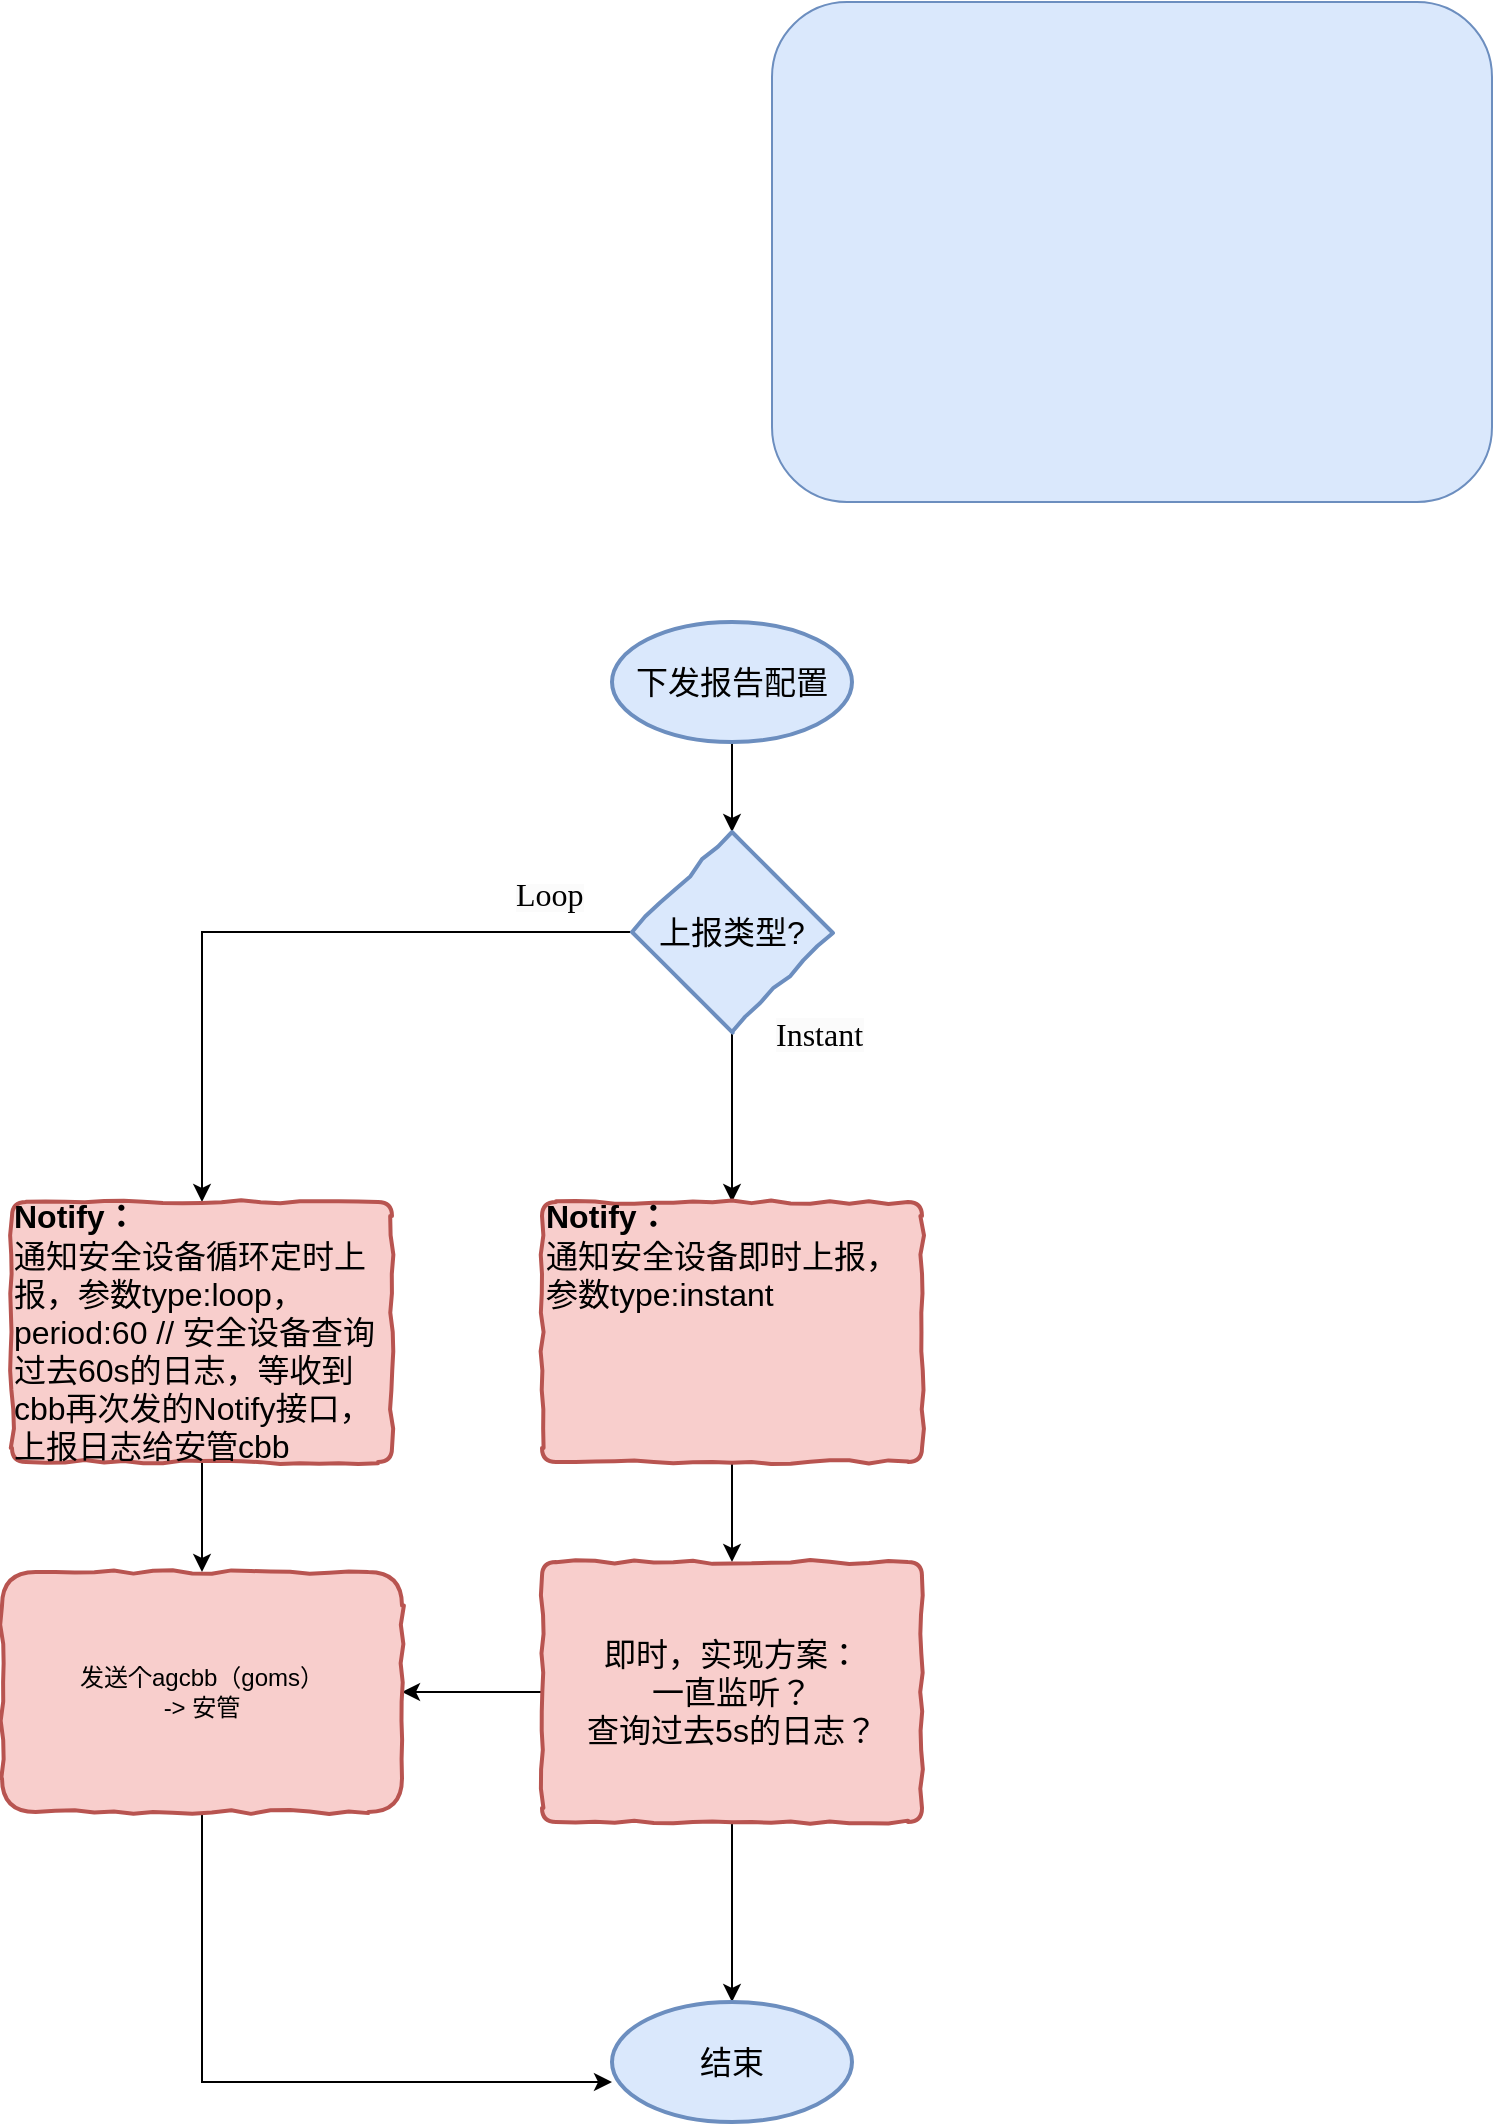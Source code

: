 <mxfile version="21.0.6" type="github">
  <diagram name="第 1 页" id="xnPECPFeQbH-HKYmZ7HG">
    <mxGraphModel dx="2154" dy="804" grid="1" gridSize="10" guides="1" tooltips="1" connect="1" arrows="1" fold="1" page="1" pageScale="1" pageWidth="827" pageHeight="1169" math="0" shadow="0">
      <root>
        <mxCell id="0" />
        <mxCell id="1" parent="0" />
        <mxCell id="lo_FjwMSJ8QqFOTfhPGc-1" value="" style="rounded=1;whiteSpace=wrap;html=1;fillColor=#dae8fc;strokeColor=#6c8ebf;" parent="1" vertex="1">
          <mxGeometry x="330" y="120" width="360" height="250" as="geometry" />
        </mxCell>
        <mxCell id="lo_FjwMSJ8QqFOTfhPGc-5" value="" style="edgeStyle=orthogonalEdgeStyle;rounded=0;orthogonalLoop=1;jettySize=auto;html=1;" parent="1" source="lo_FjwMSJ8QqFOTfhPGc-2" target="lo_FjwMSJ8QqFOTfhPGc-3" edge="1">
          <mxGeometry relative="1" as="geometry" />
        </mxCell>
        <mxCell id="lo_FjwMSJ8QqFOTfhPGc-2" value="&lt;font face=&quot;Comic Sans MS&quot; style=&quot;font-size: 16px;&quot;&gt;下发报告配置&lt;/font&gt;" style="strokeWidth=2;html=1;shape=mxgraph.flowchart.start_1;whiteSpace=wrap;fillColor=#dae8fc;strokeColor=#6c8ebf;comic=1;" parent="1" vertex="1">
          <mxGeometry x="250" y="430" width="120" height="60" as="geometry" />
        </mxCell>
        <mxCell id="lo_FjwMSJ8QqFOTfhPGc-7" style="edgeStyle=orthogonalEdgeStyle;rounded=0;orthogonalLoop=1;jettySize=auto;html=1;entryX=0.5;entryY=0;entryDx=0;entryDy=0;" parent="1" source="lo_FjwMSJ8QqFOTfhPGc-3" target="lo_FjwMSJ8QqFOTfhPGc-12" edge="1">
          <mxGeometry relative="1" as="geometry">
            <mxPoint x="175" y="680" as="targetPoint" />
          </mxGeometry>
        </mxCell>
        <mxCell id="lo_FjwMSJ8QqFOTfhPGc-8" style="edgeStyle=orthogonalEdgeStyle;rounded=0;orthogonalLoop=1;jettySize=auto;html=1;entryX=0.5;entryY=0;entryDx=0;entryDy=0;" parent="1" source="lo_FjwMSJ8QqFOTfhPGc-3" target="lo_FjwMSJ8QqFOTfhPGc-6" edge="1">
          <mxGeometry relative="1" as="geometry" />
        </mxCell>
        <mxCell id="lo_FjwMSJ8QqFOTfhPGc-3" value="&lt;font style=&quot;font-size: 16px;&quot;&gt;上报类型?&lt;/font&gt;" style="strokeWidth=2;html=1;shape=mxgraph.flowchart.decision;whiteSpace=wrap;fillColor=#dae8fc;strokeColor=#6c8ebf;comic=1;" parent="1" vertex="1">
          <mxGeometry x="260" y="535" width="100" height="100" as="geometry" />
        </mxCell>
        <mxCell id="lo_FjwMSJ8QqFOTfhPGc-14" value="" style="edgeStyle=orthogonalEdgeStyle;rounded=0;orthogonalLoop=1;jettySize=auto;html=1;" parent="1" source="lo_FjwMSJ8QqFOTfhPGc-6" target="lo_FjwMSJ8QqFOTfhPGc-13" edge="1">
          <mxGeometry relative="1" as="geometry" />
        </mxCell>
        <mxCell id="lo_FjwMSJ8QqFOTfhPGc-6" value="&lt;div style=&quot;&quot;&gt;&lt;span style=&quot;font-size: 16px; background-color: initial;&quot;&gt;&lt;b&gt;Notify：&lt;/b&gt;&lt;/span&gt;&lt;/div&gt;&lt;span style=&quot;font-size: 16px;&quot;&gt;&lt;div style=&quot;&quot;&gt;&lt;span style=&quot;background-color: initial;&quot;&gt;通知安全设备即时上报，参数type:instant&lt;/span&gt;&lt;/div&gt;&lt;div style=&quot;&quot;&gt;&lt;span style=&quot;background-color: initial;&quot;&gt;&lt;br&gt;&lt;/span&gt;&lt;/div&gt;&lt;div style=&quot;&quot;&gt;&lt;span style=&quot;background-color: initial;&quot;&gt;&lt;br&gt;&lt;/span&gt;&lt;/div&gt;&lt;div style=&quot;&quot;&gt;&lt;span style=&quot;background-color: initial;&quot;&gt;&lt;br&gt;&lt;/span&gt;&lt;/div&gt;&lt;div style=&quot;&quot;&gt;&lt;span style=&quot;background-color: initial;&quot;&gt;&lt;br&gt;&lt;/span&gt;&lt;/div&gt;&lt;/span&gt;" style="rounded=1;whiteSpace=wrap;html=1;absoluteArcSize=1;arcSize=14;strokeWidth=2;fillColor=#f8cecc;strokeColor=#b85450;comic=1;align=left;" parent="1" vertex="1">
          <mxGeometry x="215" y="720" width="190" height="130" as="geometry" />
        </mxCell>
        <mxCell id="lo_FjwMSJ8QqFOTfhPGc-9" value="&lt;span style=&quot;color: rgb(0, 0, 0); font-style: normal; font-variant-ligatures: normal; font-variant-caps: normal; font-weight: 400; letter-spacing: normal; orphans: 2; text-align: center; text-indent: 0px; text-transform: none; widows: 2; word-spacing: 0px; -webkit-text-stroke-width: 0px; background-color: rgb(251, 251, 251); text-decoration-thickness: initial; text-decoration-style: initial; text-decoration-color: initial; float: none; display: inline !important;&quot;&gt;&lt;font style=&quot;font-size: 16px;&quot; face=&quot;Comic Sans MS&quot;&gt;Loop&lt;/font&gt;&lt;/span&gt;" style="text;whiteSpace=wrap;html=1;" parent="1" vertex="1">
          <mxGeometry x="200" y="550" width="60" height="40" as="geometry" />
        </mxCell>
        <mxCell id="lo_FjwMSJ8QqFOTfhPGc-10" value="&lt;span style=&quot;color: rgb(0, 0, 0); font-size: 16px; font-style: normal; font-variant-ligatures: normal; font-variant-caps: normal; font-weight: 400; letter-spacing: normal; orphans: 2; text-align: center; text-indent: 0px; text-transform: none; widows: 2; word-spacing: 0px; -webkit-text-stroke-width: 0px; background-color: rgb(251, 251, 251); text-decoration-thickness: initial; text-decoration-style: initial; text-decoration-color: initial; float: none; display: inline !important;&quot;&gt;&lt;font face=&quot;Comic Sans MS&quot;&gt;Instant&lt;/font&gt;&lt;/span&gt;" style="text;whiteSpace=wrap;html=1;" parent="1" vertex="1">
          <mxGeometry x="330" y="620" width="80" height="40" as="geometry" />
        </mxCell>
        <mxCell id="lo_FjwMSJ8QqFOTfhPGc-23" value="" style="edgeStyle=orthogonalEdgeStyle;rounded=0;orthogonalLoop=1;jettySize=auto;html=1;" parent="1" source="lo_FjwMSJ8QqFOTfhPGc-12" target="lo_FjwMSJ8QqFOTfhPGc-15" edge="1">
          <mxGeometry relative="1" as="geometry" />
        </mxCell>
        <mxCell id="lo_FjwMSJ8QqFOTfhPGc-12" value="&lt;div style=&quot;text-align: left;&quot;&gt;&lt;b style=&quot;font-size: 16px; background-color: initial;&quot;&gt;Notify：&lt;/b&gt;&lt;/div&gt;&lt;span style=&quot;font-size: 16px;&quot;&gt;&lt;div style=&quot;text-align: left;&quot;&gt;&lt;span style=&quot;background-color: initial;&quot;&gt;通知安全设备循环定时上报，参数type:loop，period:60 // 安全设备查询过去60s的日志，等收到cbb再次发的Notify接口，上报日志给安管cbb&lt;/span&gt;&lt;/div&gt;&lt;/span&gt;" style="rounded=1;whiteSpace=wrap;html=1;absoluteArcSize=1;arcSize=14;strokeWidth=2;fillColor=#f8cecc;strokeColor=#b85450;comic=1;" parent="1" vertex="1">
          <mxGeometry x="-50" y="720" width="190" height="130" as="geometry" />
        </mxCell>
        <mxCell id="lo_FjwMSJ8QqFOTfhPGc-18" value="" style="edgeStyle=orthogonalEdgeStyle;rounded=0;orthogonalLoop=1;jettySize=auto;html=1;" parent="1" source="lo_FjwMSJ8QqFOTfhPGc-13" target="lo_FjwMSJ8QqFOTfhPGc-17" edge="1">
          <mxGeometry relative="1" as="geometry" />
        </mxCell>
        <mxCell id="lo_FjwMSJ8QqFOTfhPGc-22" value="" style="edgeStyle=orthogonalEdgeStyle;rounded=0;orthogonalLoop=1;jettySize=auto;html=1;" parent="1" source="lo_FjwMSJ8QqFOTfhPGc-13" target="lo_FjwMSJ8QqFOTfhPGc-15" edge="1">
          <mxGeometry relative="1" as="geometry" />
        </mxCell>
        <mxCell id="lo_FjwMSJ8QqFOTfhPGc-13" value="&lt;span style=&quot;font-size: 16px;&quot;&gt;即时，实现方案：&lt;br&gt;一直监听？&lt;br&gt;查询过去5s的日志？&lt;br&gt;&lt;/span&gt;" style="rounded=1;whiteSpace=wrap;html=1;absoluteArcSize=1;arcSize=14;strokeWidth=2;fillColor=#f8cecc;strokeColor=#b85450;comic=1;" parent="1" vertex="1">
          <mxGeometry x="215" y="900" width="190" height="130" as="geometry" />
        </mxCell>
        <mxCell id="lo_FjwMSJ8QqFOTfhPGc-19" style="edgeStyle=orthogonalEdgeStyle;rounded=0;orthogonalLoop=1;jettySize=auto;html=1;entryX=0;entryY=0.667;entryDx=0;entryDy=0;entryPerimeter=0;exitX=0.5;exitY=1;exitDx=0;exitDy=0;" parent="1" source="lo_FjwMSJ8QqFOTfhPGc-15" target="lo_FjwMSJ8QqFOTfhPGc-17" edge="1">
          <mxGeometry relative="1" as="geometry" />
        </mxCell>
        <mxCell id="lo_FjwMSJ8QqFOTfhPGc-15" value="发送个agcbb（goms）&lt;br&gt;-&amp;gt; 安管" style="rounded=1;whiteSpace=wrap;html=1;fillColor=#f8cecc;strokeColor=#b85450;arcSize=14;strokeWidth=2;comic=1;" parent="1" vertex="1">
          <mxGeometry x="-55" y="905" width="200" height="120" as="geometry" />
        </mxCell>
        <mxCell id="lo_FjwMSJ8QqFOTfhPGc-17" value="&lt;font face=&quot;Comic Sans MS&quot;&gt;&lt;span style=&quot;font-size: 16px;&quot;&gt;结束&lt;/span&gt;&lt;/font&gt;" style="strokeWidth=2;html=1;shape=mxgraph.flowchart.start_1;whiteSpace=wrap;fillColor=#dae8fc;strokeColor=#6c8ebf;comic=1;" parent="1" vertex="1">
          <mxGeometry x="250" y="1120" width="120" height="60" as="geometry" />
        </mxCell>
      </root>
    </mxGraphModel>
  </diagram>
</mxfile>

